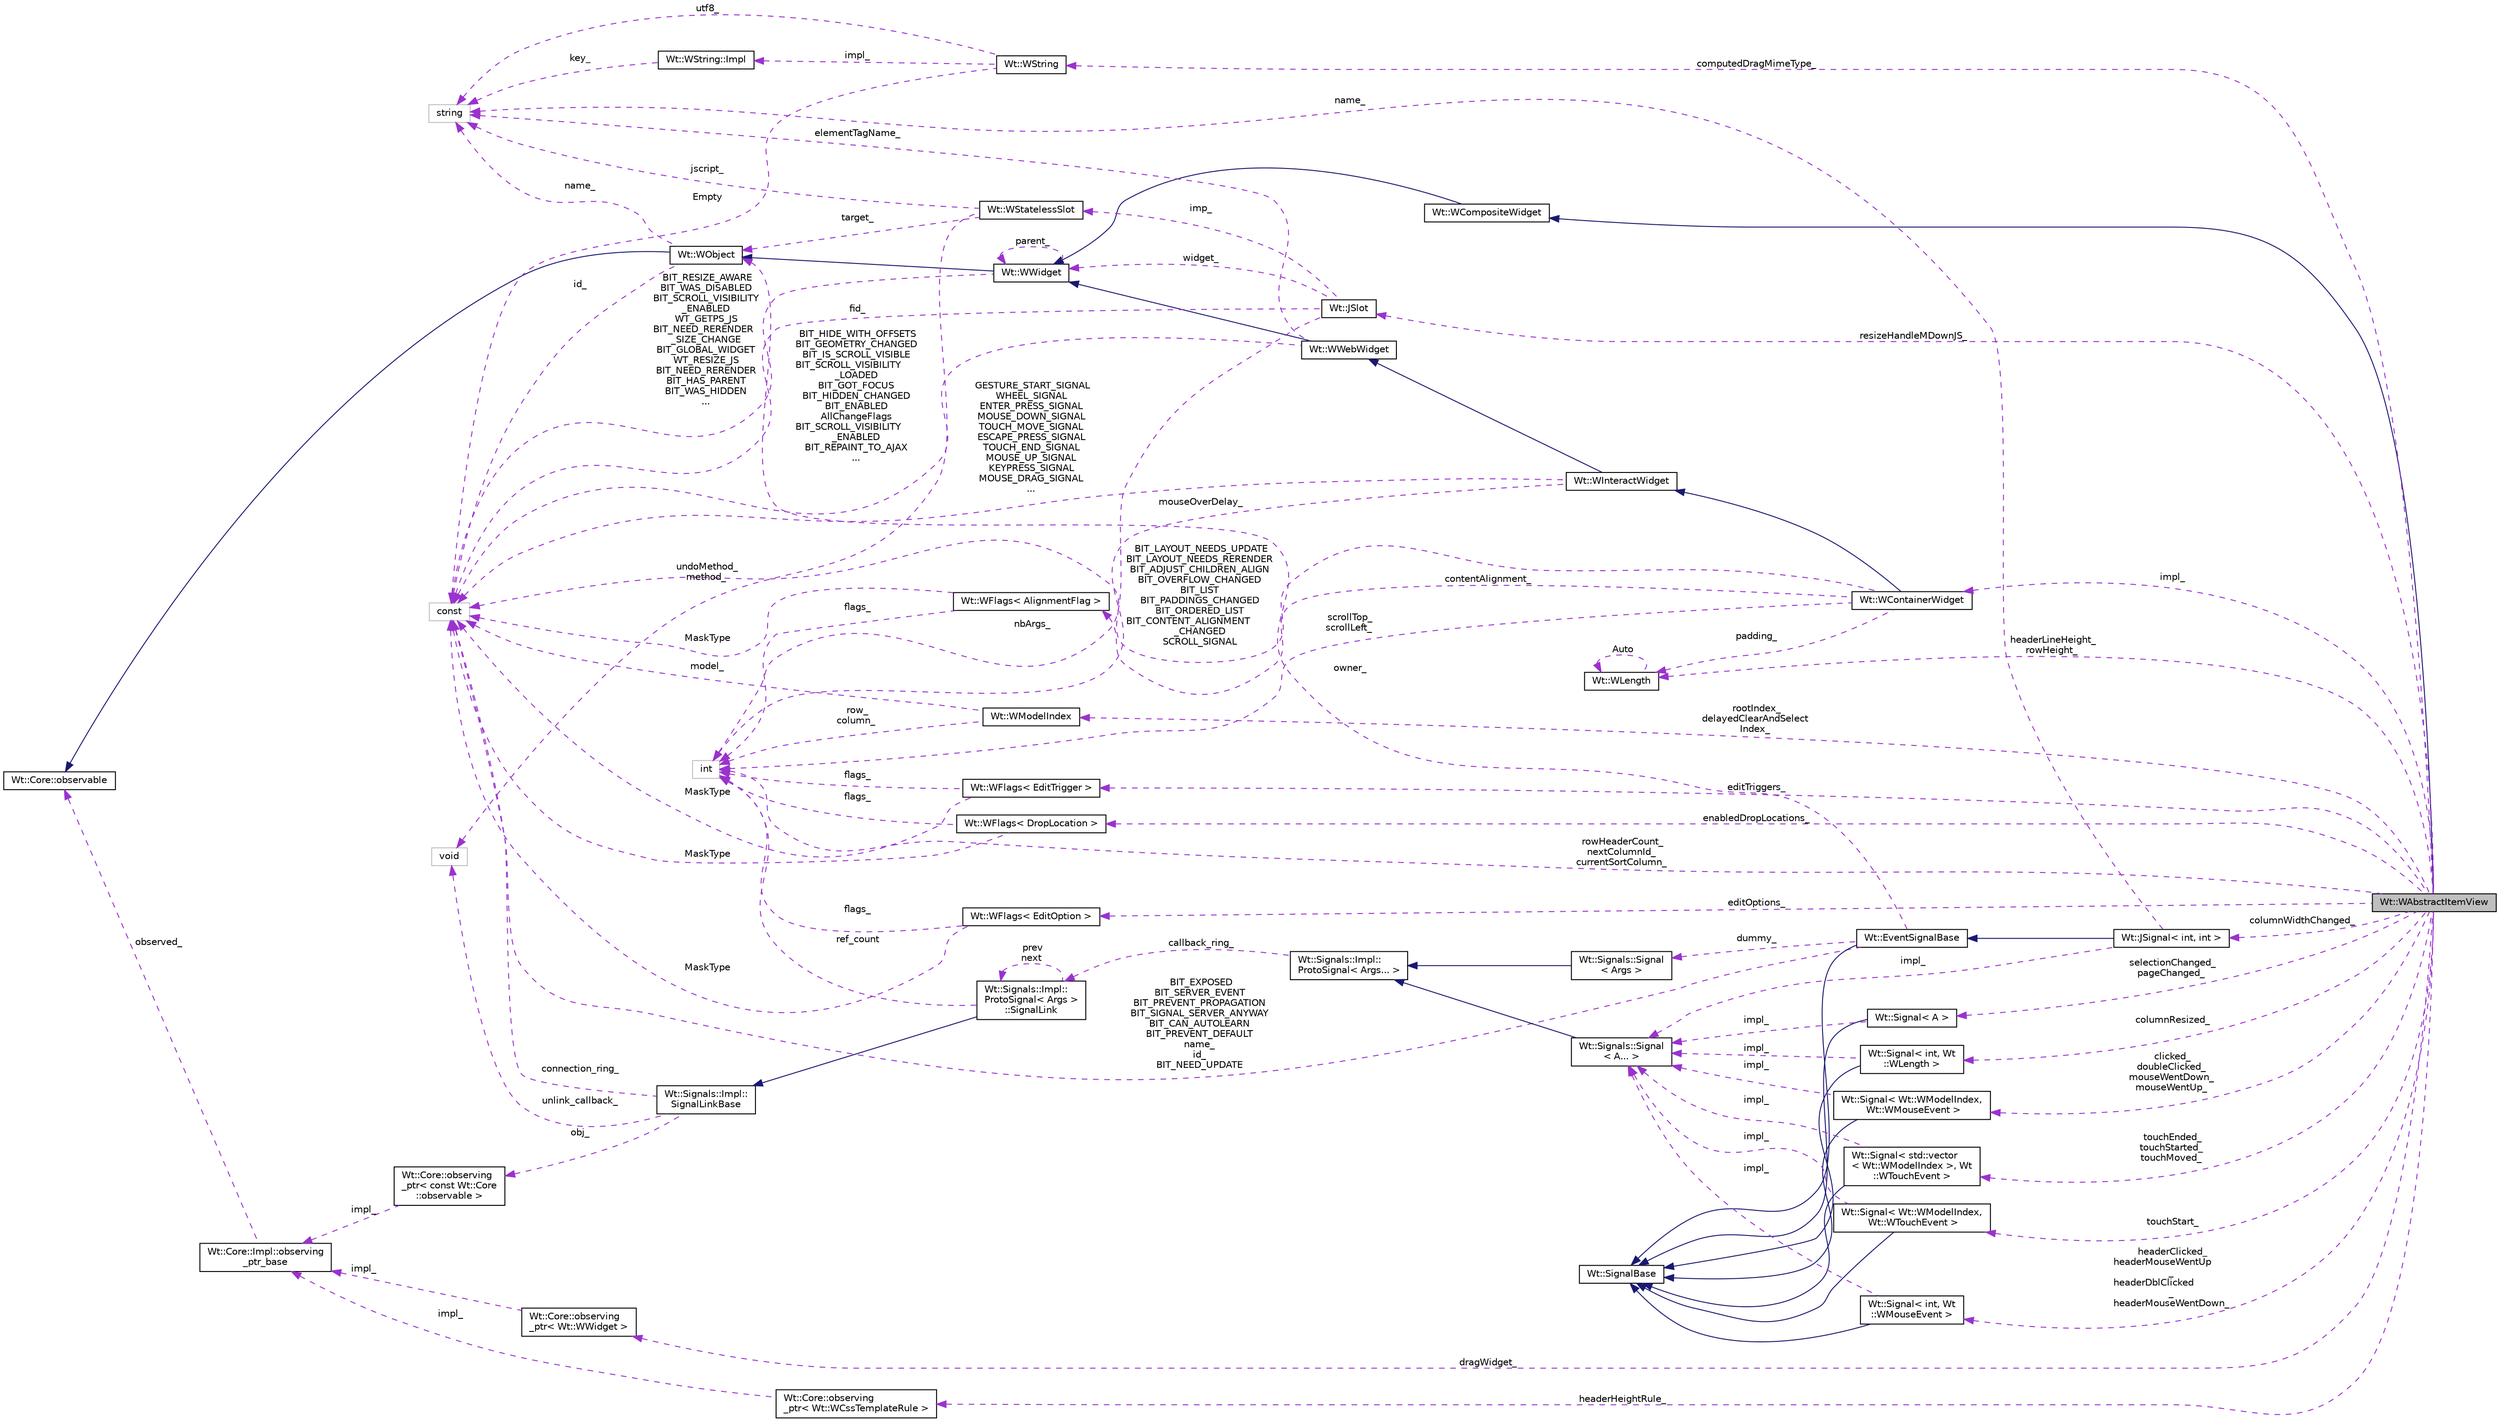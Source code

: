 digraph "Wt::WAbstractItemView"
{
 // LATEX_PDF_SIZE
  edge [fontname="Helvetica",fontsize="10",labelfontname="Helvetica",labelfontsize="10"];
  node [fontname="Helvetica",fontsize="10",shape=record];
  rankdir="LR";
  Node1 [label="Wt::WAbstractItemView",height=0.2,width=0.4,color="black", fillcolor="grey75", style="filled", fontcolor="black",tooltip="An abstract base class for item Views."];
  Node2 -> Node1 [dir="back",color="midnightblue",fontsize="10",style="solid",fontname="Helvetica"];
  Node2 [label="Wt::WCompositeWidget",height=0.2,width=0.4,color="black", fillcolor="white", style="filled",URL="$classWt_1_1WCompositeWidget.html",tooltip="A widget that hides the implementation of composite widgets."];
  Node3 -> Node2 [dir="back",color="midnightblue",fontsize="10",style="solid",fontname="Helvetica"];
  Node3 [label="Wt::WWidget",height=0.2,width=0.4,color="black", fillcolor="white", style="filled",URL="$classWt_1_1WWidget.html",tooltip="The abstract base class for a user-interface component."];
  Node4 -> Node3 [dir="back",color="midnightblue",fontsize="10",style="solid",fontname="Helvetica"];
  Node4 [label="Wt::WObject",height=0.2,width=0.4,color="black", fillcolor="white", style="filled",URL="$classWt_1_1WObject.html",tooltip="A base class for objects that participate in the signal/slot system."];
  Node5 -> Node4 [dir="back",color="midnightblue",fontsize="10",style="solid",fontname="Helvetica"];
  Node5 [label="Wt::Core::observable",height=0.2,width=0.4,color="black", fillcolor="white", style="filled",URL="$classWt_1_1Core_1_1observable.html",tooltip="A base class for objects whose life-time can be tracked."];
  Node6 -> Node4 [dir="back",color="darkorchid3",fontsize="10",style="dashed",label=" name_" ,fontname="Helvetica"];
  Node6 [label="string",height=0.2,width=0.4,color="grey75", fillcolor="white", style="filled",tooltip=" "];
  Node7 -> Node4 [dir="back",color="darkorchid3",fontsize="10",style="dashed",label=" id_" ,fontname="Helvetica"];
  Node7 [label="const",height=0.2,width=0.4,color="grey75", fillcolor="white", style="filled",tooltip=" "];
  Node3 -> Node3 [dir="back",color="darkorchid3",fontsize="10",style="dashed",label=" parent_" ,fontname="Helvetica"];
  Node7 -> Node3 [dir="back",color="darkorchid3",fontsize="10",style="dashed",label=" BIT_RESIZE_AWARE\nBIT_WAS_DISABLED\nBIT_SCROLL_VISIBILITY\l_ENABLED\nWT_GETPS_JS\nBIT_NEED_RERENDER\l_SIZE_CHANGE\nBIT_GLOBAL_WIDGET\nWT_RESIZE_JS\nBIT_NEED_RERENDER\nBIT_HAS_PARENT\nBIT_WAS_HIDDEN\n..." ,fontname="Helvetica"];
  Node8 -> Node1 [dir="back",color="darkorchid3",fontsize="10",style="dashed",label=" selectionChanged_\npageChanged_" ,fontname="Helvetica"];
  Node8 [label="Wt::Signal\< A \>",height=0.2,width=0.4,color="black", fillcolor="white", style="filled",URL="$classWt_1_1Signal.html",tooltip="A signal that propagates events to listeners."];
  Node9 -> Node8 [dir="back",color="midnightblue",fontsize="10",style="solid",fontname="Helvetica"];
  Node9 [label="Wt::SignalBase",height=0.2,width=0.4,color="black", fillcolor="white", style="filled",URL="$classWt_1_1SignalBase.html",tooltip="Abstract base class of a signal."];
  Node10 -> Node8 [dir="back",color="darkorchid3",fontsize="10",style="dashed",label=" impl_" ,fontname="Helvetica"];
  Node10 [label="Wt::Signals::Signal\l\< A... \>",height=0.2,width=0.4,color="black", fillcolor="white", style="filled",URL="$structWt_1_1Signals_1_1Signal.html",tooltip=" "];
  Node11 -> Node10 [dir="back",color="midnightblue",fontsize="10",style="solid",fontname="Helvetica"];
  Node11 [label="Wt::Signals::Impl::\lProtoSignal\< Args... \>",height=0.2,width=0.4,color="black", fillcolor="white", style="filled",URL="$classWt_1_1Signals_1_1Impl_1_1ProtoSignal.html",tooltip=" "];
  Node12 -> Node11 [dir="back",color="darkorchid3",fontsize="10",style="dashed",label=" callback_ring_" ,fontname="Helvetica"];
  Node12 [label="Wt::Signals::Impl::\lProtoSignal\< Args \>\l::SignalLink",height=0.2,width=0.4,color="black", fillcolor="white", style="filled",URL="$structWt_1_1Signals_1_1Impl_1_1ProtoSignal_1_1SignalLink.html",tooltip=" "];
  Node13 -> Node12 [dir="back",color="midnightblue",fontsize="10",style="solid",fontname="Helvetica"];
  Node13 [label="Wt::Signals::Impl::\lSignalLinkBase",height=0.2,width=0.4,color="black", fillcolor="white", style="filled",URL="$classWt_1_1Signals_1_1Impl_1_1SignalLinkBase.html",tooltip=" "];
  Node14 -> Node13 [dir="back",color="darkorchid3",fontsize="10",style="dashed",label=" unlink_callback_" ,fontname="Helvetica"];
  Node14 [label="void",height=0.2,width=0.4,color="grey75", fillcolor="white", style="filled",tooltip=" "];
  Node15 -> Node13 [dir="back",color="darkorchid3",fontsize="10",style="dashed",label=" obj_" ,fontname="Helvetica"];
  Node15 [label="Wt::Core::observing\l_ptr\< const Wt::Core\l::observable \>",height=0.2,width=0.4,color="black", fillcolor="white", style="filled",URL="$classWt_1_1Core_1_1observing__ptr.html",tooltip=" "];
  Node16 -> Node15 [dir="back",color="darkorchid3",fontsize="10",style="dashed",label=" impl_" ,fontname="Helvetica"];
  Node16 [label="Wt::Core::Impl::observing\l_ptr_base",height=0.2,width=0.4,color="black", fillcolor="white", style="filled",URL="$structWt_1_1Core_1_1Impl_1_1observing__ptr__base.html",tooltip=" "];
  Node5 -> Node16 [dir="back",color="darkorchid3",fontsize="10",style="dashed",label=" observed_" ,fontname="Helvetica"];
  Node7 -> Node13 [dir="back",color="darkorchid3",fontsize="10",style="dashed",label=" connection_ring_" ,fontname="Helvetica"];
  Node17 -> Node12 [dir="back",color="darkorchid3",fontsize="10",style="dashed",label=" ref_count" ,fontname="Helvetica"];
  Node17 [label="int",height=0.2,width=0.4,color="grey75", fillcolor="white", style="filled",tooltip=" "];
  Node12 -> Node12 [dir="back",color="darkorchid3",fontsize="10",style="dashed",label=" prev\nnext" ,fontname="Helvetica"];
  Node18 -> Node1 [dir="back",color="darkorchid3",fontsize="10",style="dashed",label=" resizeHandleMDownJS_" ,fontname="Helvetica"];
  Node18 [label="Wt::JSlot",height=0.2,width=0.4,color="black", fillcolor="white", style="filled",URL="$classWt_1_1JSlot.html",tooltip="A slot that is only implemented in client side JavaScript code."];
  Node19 -> Node18 [dir="back",color="darkorchid3",fontsize="10",style="dashed",label=" imp_" ,fontname="Helvetica"];
  Node19 [label="Wt::WStatelessSlot",height=0.2,width=0.4,color="black", fillcolor="white", style="filled",URL="$classWt_1_1WStatelessSlot.html",tooltip=" "];
  Node4 -> Node19 [dir="back",color="darkorchid3",fontsize="10",style="dashed",label=" target_" ,fontname="Helvetica"];
  Node14 -> Node19 [dir="back",color="darkorchid3",fontsize="10",style="dashed",label=" undoMethod_\nmethod_" ,fontname="Helvetica"];
  Node6 -> Node19 [dir="back",color="darkorchid3",fontsize="10",style="dashed",label=" jscript_" ,fontname="Helvetica"];
  Node17 -> Node18 [dir="back",color="darkorchid3",fontsize="10",style="dashed",label=" nbArgs_" ,fontname="Helvetica"];
  Node3 -> Node18 [dir="back",color="darkorchid3",fontsize="10",style="dashed",label=" widget_" ,fontname="Helvetica"];
  Node7 -> Node18 [dir="back",color="darkorchid3",fontsize="10",style="dashed",label=" fid_" ,fontname="Helvetica"];
  Node20 -> Node1 [dir="back",color="darkorchid3",fontsize="10",style="dashed",label=" impl_" ,fontname="Helvetica"];
  Node20 [label="Wt::WContainerWidget",height=0.2,width=0.4,color="black", fillcolor="white", style="filled",URL="$classWt_1_1WContainerWidget.html",tooltip="A widget that holds and manages child widgets."];
  Node21 -> Node20 [dir="back",color="midnightblue",fontsize="10",style="solid",fontname="Helvetica"];
  Node21 [label="Wt::WInteractWidget",height=0.2,width=0.4,color="black", fillcolor="white", style="filled",URL="$classWt_1_1WInteractWidget.html",tooltip="An abstract widget that can receive user-interface interaction."];
  Node22 -> Node21 [dir="back",color="midnightblue",fontsize="10",style="solid",fontname="Helvetica"];
  Node22 [label="Wt::WWebWidget",height=0.2,width=0.4,color="black", fillcolor="white", style="filled",URL="$classWt_1_1WWebWidget.html",tooltip="A base class for widgets with an HTML counterpart."];
  Node3 -> Node22 [dir="back",color="midnightblue",fontsize="10",style="solid",fontname="Helvetica"];
  Node6 -> Node22 [dir="back",color="darkorchid3",fontsize="10",style="dashed",label=" elementTagName_" ,fontname="Helvetica"];
  Node7 -> Node22 [dir="back",color="darkorchid3",fontsize="10",style="dashed",label=" BIT_HIDE_WITH_OFFSETS\nBIT_GEOMETRY_CHANGED\nBIT_IS_SCROLL_VISIBLE\nBIT_SCROLL_VISIBILITY\l_LOADED\nBIT_GOT_FOCUS\nBIT_HIDDEN_CHANGED\nBIT_ENABLED\nAllChangeFlags\nBIT_SCROLL_VISIBILITY\l_ENABLED\nBIT_REPAINT_TO_AJAX\n..." ,fontname="Helvetica"];
  Node17 -> Node21 [dir="back",color="darkorchid3",fontsize="10",style="dashed",label=" mouseOverDelay_" ,fontname="Helvetica"];
  Node7 -> Node21 [dir="back",color="darkorchid3",fontsize="10",style="dashed",label=" GESTURE_START_SIGNAL\nWHEEL_SIGNAL\nENTER_PRESS_SIGNAL\nMOUSE_DOWN_SIGNAL\nTOUCH_MOVE_SIGNAL\nESCAPE_PRESS_SIGNAL\nTOUCH_END_SIGNAL\nMOUSE_UP_SIGNAL\nKEYPRESS_SIGNAL\nMOUSE_DRAG_SIGNAL\n..." ,fontname="Helvetica"];
  Node17 -> Node20 [dir="back",color="darkorchid3",fontsize="10",style="dashed",label=" scrollTop_\nscrollLeft_" ,fontname="Helvetica"];
  Node23 -> Node20 [dir="back",color="darkorchid3",fontsize="10",style="dashed",label=" contentAlignment_" ,fontname="Helvetica"];
  Node23 [label="Wt::WFlags\< AlignmentFlag \>",height=0.2,width=0.4,color="black", fillcolor="white", style="filled",URL="$classWt_1_1WFlags.html",tooltip=" "];
  Node17 -> Node23 [dir="back",color="darkorchid3",fontsize="10",style="dashed",label=" flags_" ,fontname="Helvetica"];
  Node7 -> Node23 [dir="back",color="darkorchid3",fontsize="10",style="dashed",label=" MaskType" ,fontname="Helvetica"];
  Node24 -> Node20 [dir="back",color="darkorchid3",fontsize="10",style="dashed",label=" padding_" ,fontname="Helvetica"];
  Node24 [label="Wt::WLength",height=0.2,width=0.4,color="black", fillcolor="white", style="filled",URL="$classWt_1_1WLength.html",tooltip="A value class that describes a CSS length."];
  Node24 -> Node24 [dir="back",color="darkorchid3",fontsize="10",style="dashed",label=" Auto" ,fontname="Helvetica"];
  Node7 -> Node20 [dir="back",color="darkorchid3",fontsize="10",style="dashed",label=" BIT_LAYOUT_NEEDS_UPDATE\nBIT_LAYOUT_NEEDS_RERENDER\nBIT_ADJUST_CHILDREN_ALIGN\nBIT_OVERFLOW_CHANGED\nBIT_LIST\nBIT_PADDINGS_CHANGED\nBIT_ORDERED_LIST\nBIT_CONTENT_ALIGNMENT\l_CHANGED\nSCROLL_SIGNAL" ,fontname="Helvetica"];
  Node25 -> Node1 [dir="back",color="darkorchid3",fontsize="10",style="dashed",label=" rootIndex_\ndelayedClearAndSelect\lIndex_" ,fontname="Helvetica"];
  Node25 [label="Wt::WModelIndex",height=0.2,width=0.4,color="black", fillcolor="white", style="filled",URL="$classWt_1_1WModelIndex.html",tooltip="A value class that describes an index to an item in a data model."];
  Node17 -> Node25 [dir="back",color="darkorchid3",fontsize="10",style="dashed",label=" row_\ncolumn_" ,fontname="Helvetica"];
  Node7 -> Node25 [dir="back",color="darkorchid3",fontsize="10",style="dashed",label=" model_" ,fontname="Helvetica"];
  Node26 -> Node1 [dir="back",color="darkorchid3",fontsize="10",style="dashed",label=" computedDragMimeType_" ,fontname="Helvetica"];
  Node26 [label="Wt::WString",height=0.2,width=0.4,color="black", fillcolor="white", style="filled",URL="$classWt_1_1WString.html",tooltip="A value class which describes a locale-aware unicode string."];
  Node27 -> Node26 [dir="back",color="darkorchid3",fontsize="10",style="dashed",label=" impl_" ,fontname="Helvetica"];
  Node27 [label="Wt::WString::Impl",height=0.2,width=0.4,color="black", fillcolor="white", style="filled",URL="$structWt_1_1WString_1_1Impl.html",tooltip=" "];
  Node6 -> Node27 [dir="back",color="darkorchid3",fontsize="10",style="dashed",label=" key_" ,fontname="Helvetica"];
  Node6 -> Node26 [dir="back",color="darkorchid3",fontsize="10",style="dashed",label=" utf8_" ,fontname="Helvetica"];
  Node7 -> Node26 [dir="back",color="darkorchid3",fontsize="10",style="dashed",label=" Empty" ,fontname="Helvetica"];
  Node28 -> Node1 [dir="back",color="darkorchid3",fontsize="10",style="dashed",label=" editTriggers_" ,fontname="Helvetica"];
  Node28 [label="Wt::WFlags\< EditTrigger \>",height=0.2,width=0.4,color="black", fillcolor="white", style="filled",URL="$classWt_1_1WFlags.html",tooltip=" "];
  Node17 -> Node28 [dir="back",color="darkorchid3",fontsize="10",style="dashed",label=" flags_" ,fontname="Helvetica"];
  Node7 -> Node28 [dir="back",color="darkorchid3",fontsize="10",style="dashed",label=" MaskType" ,fontname="Helvetica"];
  Node29 -> Node1 [dir="back",color="darkorchid3",fontsize="10",style="dashed",label=" dragWidget_" ,fontname="Helvetica"];
  Node29 [label="Wt::Core::observing\l_ptr\< Wt::WWidget \>",height=0.2,width=0.4,color="black", fillcolor="white", style="filled",URL="$classWt_1_1Core_1_1observing__ptr.html",tooltip=" "];
  Node16 -> Node29 [dir="back",color="darkorchid3",fontsize="10",style="dashed",label=" impl_" ,fontname="Helvetica"];
  Node30 -> Node1 [dir="back",color="darkorchid3",fontsize="10",style="dashed",label=" clicked_\ndoubleClicked_\nmouseWentDown_\nmouseWentUp_" ,fontname="Helvetica"];
  Node30 [label="Wt::Signal\< Wt::WModelIndex,\l Wt::WMouseEvent \>",height=0.2,width=0.4,color="black", fillcolor="white", style="filled",URL="$classWt_1_1Signal.html",tooltip=" "];
  Node9 -> Node30 [dir="back",color="midnightblue",fontsize="10",style="solid",fontname="Helvetica"];
  Node10 -> Node30 [dir="back",color="darkorchid3",fontsize="10",style="dashed",label=" impl_" ,fontname="Helvetica"];
  Node31 -> Node1 [dir="back",color="darkorchid3",fontsize="10",style="dashed",label=" touchEnded_\ntouchStarted_\ntouchMoved_" ,fontname="Helvetica"];
  Node31 [label="Wt::Signal\< std::vector\l\< Wt::WModelIndex \>, Wt\l::WTouchEvent \>",height=0.2,width=0.4,color="black", fillcolor="white", style="filled",URL="$classWt_1_1Signal.html",tooltip=" "];
  Node9 -> Node31 [dir="back",color="midnightblue",fontsize="10",style="solid",fontname="Helvetica"];
  Node10 -> Node31 [dir="back",color="darkorchid3",fontsize="10",style="dashed",label=" impl_" ,fontname="Helvetica"];
  Node32 -> Node1 [dir="back",color="darkorchid3",fontsize="10",style="dashed",label=" headerClicked_\nheaderMouseWentUp\l_\nheaderDblClicked\l_\nheaderMouseWentDown_" ,fontname="Helvetica"];
  Node32 [label="Wt::Signal\< int, Wt\l::WMouseEvent \>",height=0.2,width=0.4,color="black", fillcolor="white", style="filled",URL="$classWt_1_1Signal.html",tooltip=" "];
  Node9 -> Node32 [dir="back",color="midnightblue",fontsize="10",style="solid",fontname="Helvetica"];
  Node10 -> Node32 [dir="back",color="darkorchid3",fontsize="10",style="dashed",label=" impl_" ,fontname="Helvetica"];
  Node33 -> Node1 [dir="back",color="darkorchid3",fontsize="10",style="dashed",label=" headerHeightRule_" ,fontname="Helvetica"];
  Node33 [label="Wt::Core::observing\l_ptr\< Wt::WCssTemplateRule \>",height=0.2,width=0.4,color="black", fillcolor="white", style="filled",URL="$classWt_1_1Core_1_1observing__ptr.html",tooltip=" "];
  Node16 -> Node33 [dir="back",color="darkorchid3",fontsize="10",style="dashed",label=" impl_" ,fontname="Helvetica"];
  Node34 -> Node1 [dir="back",color="darkorchid3",fontsize="10",style="dashed",label=" enabledDropLocations_" ,fontname="Helvetica"];
  Node34 [label="Wt::WFlags\< DropLocation \>",height=0.2,width=0.4,color="black", fillcolor="white", style="filled",URL="$classWt_1_1WFlags.html",tooltip=" "];
  Node17 -> Node34 [dir="back",color="darkorchid3",fontsize="10",style="dashed",label=" flags_" ,fontname="Helvetica"];
  Node7 -> Node34 [dir="back",color="darkorchid3",fontsize="10",style="dashed",label=" MaskType" ,fontname="Helvetica"];
  Node17 -> Node1 [dir="back",color="darkorchid3",fontsize="10",style="dashed",label=" rowHeaderCount_\nnextColumnId_\ncurrentSortColumn_" ,fontname="Helvetica"];
  Node35 -> Node1 [dir="back",color="darkorchid3",fontsize="10",style="dashed",label=" editOptions_" ,fontname="Helvetica"];
  Node35 [label="Wt::WFlags\< EditOption \>",height=0.2,width=0.4,color="black", fillcolor="white", style="filled",URL="$classWt_1_1WFlags.html",tooltip=" "];
  Node17 -> Node35 [dir="back",color="darkorchid3",fontsize="10",style="dashed",label=" flags_" ,fontname="Helvetica"];
  Node7 -> Node35 [dir="back",color="darkorchid3",fontsize="10",style="dashed",label=" MaskType" ,fontname="Helvetica"];
  Node36 -> Node1 [dir="back",color="darkorchid3",fontsize="10",style="dashed",label=" columnWidthChanged_" ,fontname="Helvetica"];
  Node36 [label="Wt::JSignal\< int, int \>",height=0.2,width=0.4,color="black", fillcolor="white", style="filled",URL="$classWt_1_1JSignal.html",tooltip=" "];
  Node37 -> Node36 [dir="back",color="midnightblue",fontsize="10",style="solid",fontname="Helvetica"];
  Node37 [label="Wt::EventSignalBase",height=0.2,width=0.4,color="black", fillcolor="white", style="filled",URL="$classWt_1_1EventSignalBase.html",tooltip="Abstract base class of an event signal."];
  Node9 -> Node37 [dir="back",color="midnightblue",fontsize="10",style="solid",fontname="Helvetica"];
  Node4 -> Node37 [dir="back",color="darkorchid3",fontsize="10",style="dashed",label=" owner_" ,fontname="Helvetica"];
  Node38 -> Node37 [dir="back",color="darkorchid3",fontsize="10",style="dashed",label=" dummy_" ,fontname="Helvetica"];
  Node38 [label="Wt::Signals::Signal\l\< Args \>",height=0.2,width=0.4,color="black", fillcolor="white", style="filled",URL="$structWt_1_1Signals_1_1Signal.html",tooltip=" "];
  Node11 -> Node38 [dir="back",color="midnightblue",fontsize="10",style="solid",fontname="Helvetica"];
  Node7 -> Node37 [dir="back",color="darkorchid3",fontsize="10",style="dashed",label=" BIT_EXPOSED\nBIT_SERVER_EVENT\nBIT_PREVENT_PROPAGATION\nBIT_SIGNAL_SERVER_ANYWAY\nBIT_CAN_AUTOLEARN\nBIT_PREVENT_DEFAULT\nname_\nid_\nBIT_NEED_UPDATE" ,fontname="Helvetica"];
  Node6 -> Node36 [dir="back",color="darkorchid3",fontsize="10",style="dashed",label=" name_" ,fontname="Helvetica"];
  Node10 -> Node36 [dir="back",color="darkorchid3",fontsize="10",style="dashed",label=" impl_" ,fontname="Helvetica"];
  Node39 -> Node1 [dir="back",color="darkorchid3",fontsize="10",style="dashed",label=" columnResized_" ,fontname="Helvetica"];
  Node39 [label="Wt::Signal\< int, Wt\l::WLength \>",height=0.2,width=0.4,color="black", fillcolor="white", style="filled",URL="$classWt_1_1Signal.html",tooltip=" "];
  Node9 -> Node39 [dir="back",color="midnightblue",fontsize="10",style="solid",fontname="Helvetica"];
  Node10 -> Node39 [dir="back",color="darkorchid3",fontsize="10",style="dashed",label=" impl_" ,fontname="Helvetica"];
  Node40 -> Node1 [dir="back",color="darkorchid3",fontsize="10",style="dashed",label=" touchStart_" ,fontname="Helvetica"];
  Node40 [label="Wt::Signal\< Wt::WModelIndex,\l Wt::WTouchEvent \>",height=0.2,width=0.4,color="black", fillcolor="white", style="filled",URL="$classWt_1_1Signal.html",tooltip=" "];
  Node9 -> Node40 [dir="back",color="midnightblue",fontsize="10",style="solid",fontname="Helvetica"];
  Node10 -> Node40 [dir="back",color="darkorchid3",fontsize="10",style="dashed",label=" impl_" ,fontname="Helvetica"];
  Node24 -> Node1 [dir="back",color="darkorchid3",fontsize="10",style="dashed",label=" headerLineHeight_\nrowHeight_" ,fontname="Helvetica"];
}
